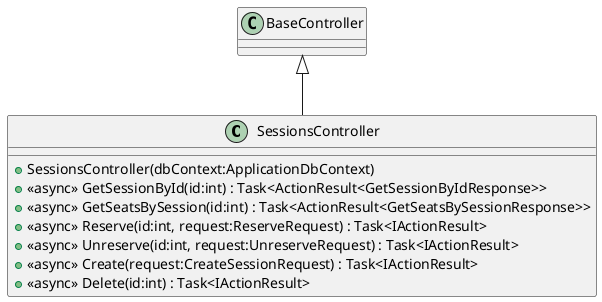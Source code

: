 @startuml
class SessionsController {
    + SessionsController(dbContext:ApplicationDbContext)
    + <<async>> GetSessionById(id:int) : Task<ActionResult<GetSessionByIdResponse>>
    + <<async>> GetSeatsBySession(id:int) : Task<ActionResult<GetSeatsBySessionResponse>>
    + <<async>> Reserve(id:int, request:ReserveRequest) : Task<IActionResult>
    + <<async>> Unreserve(id:int, request:UnreserveRequest) : Task<IActionResult>
    + <<async>> Create(request:CreateSessionRequest) : Task<IActionResult>
    + <<async>> Delete(id:int) : Task<IActionResult>
}
BaseController <|-- SessionsController
@enduml
